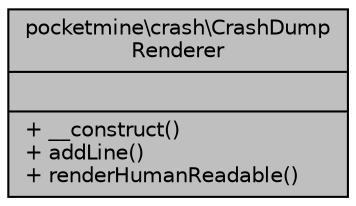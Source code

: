 digraph "pocketmine\crash\CrashDumpRenderer"
{
 // INTERACTIVE_SVG=YES
 // LATEX_PDF_SIZE
  edge [fontname="Helvetica",fontsize="10",labelfontname="Helvetica",labelfontsize="10"];
  node [fontname="Helvetica",fontsize="10",shape=record];
  Node1 [label="{pocketmine\\crash\\CrashDump\lRenderer\n||+ __construct()\l+ addLine()\l+ renderHumanReadable()\l}",height=0.2,width=0.4,color="black", fillcolor="grey75", style="filled", fontcolor="black",tooltip=" "];
}

